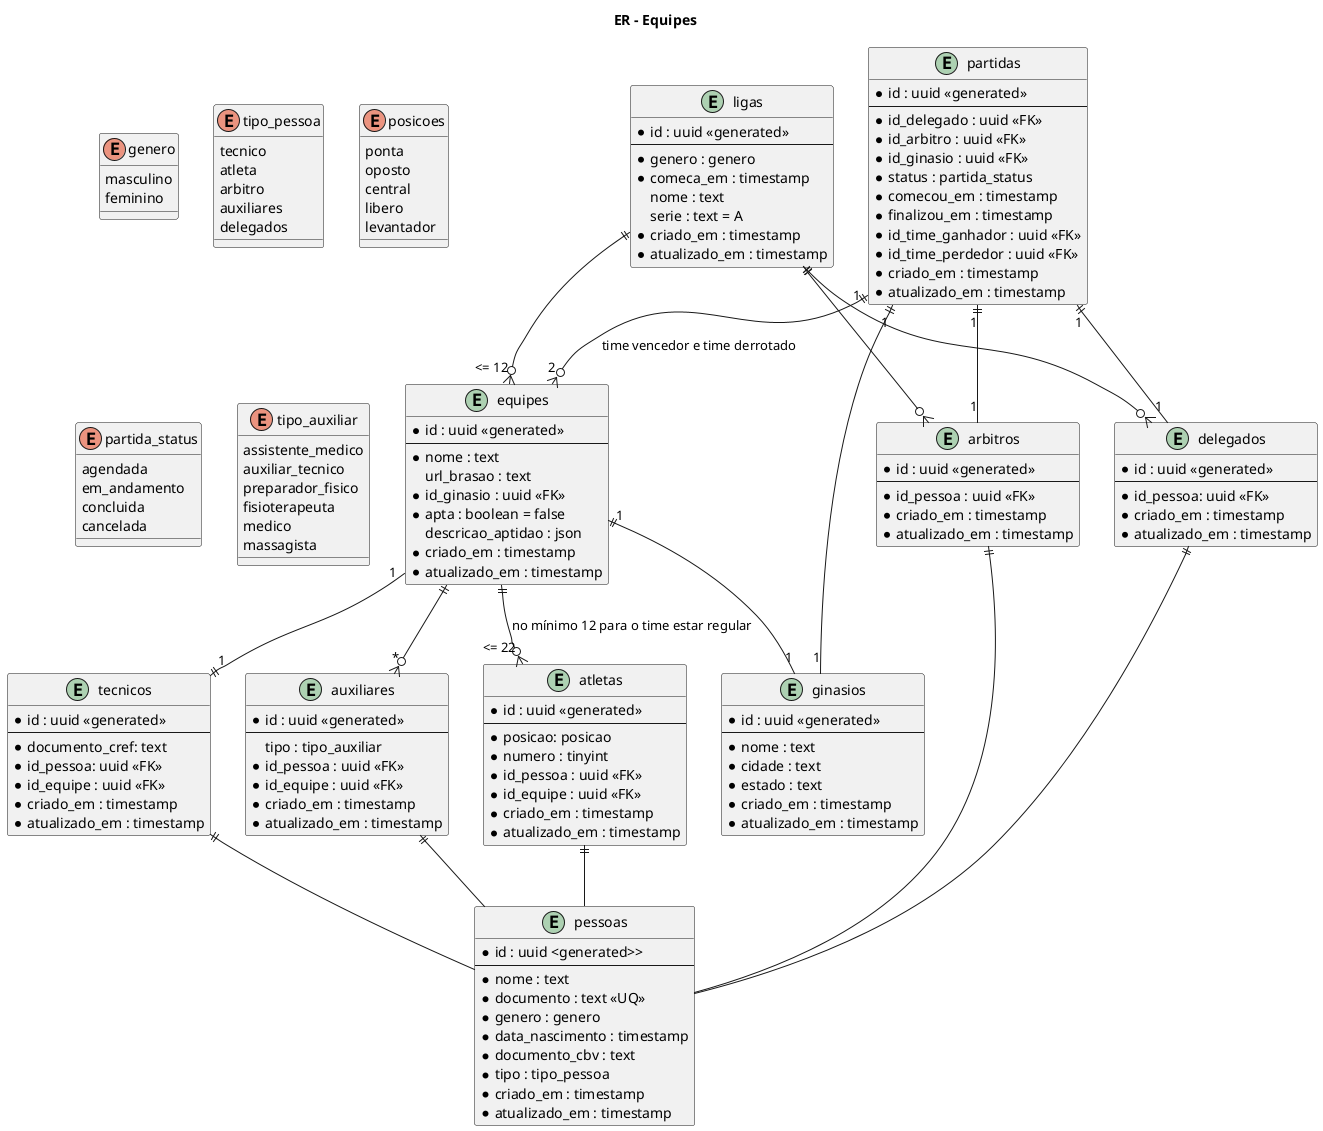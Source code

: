 @startuml er
title ER - Equipes

enum genero{
	masculino
	feminino
}

entity ligas {
	* id : uuid <<generated>>
	--
	* genero : genero
	* comeca_em : timestamp
	nome : text
	serie : text = A
	* criado_em : timestamp
	* atualizado_em : timestamp
}

entity equipes {
	* id : uuid <<generated>>
	--
	* nome : text
	url_brasao : text
	* id_ginasio : uuid <<FK>>  
	* apta : boolean = false
	descricao_aptidao : json
	'min 12 per tournament'
	'max 22 per tounament'
	* criado_em : timestamp
	* atualizado_em : timestamp
}

entity ginasios {
	* id : uuid <<generated>>
	--
	* nome : text
	* cidade : text
	* estado : text
	* criado_em : timestamp
	* atualizado_em : timestamp
}

enum tipo_pessoa {
	tecnico 
	atleta
	arbitro
	auxiliares
	delegados
}

entity pessoas {
	* id : uuid <generated>>
	--
	* nome : text
	* documento : text <<UQ>>
	* genero : genero
	* data_nascimento : timestamp
	* documento_cbv : text
	* tipo : tipo_pessoa
	* criado_em : timestamp
	* atualizado_em : timestamp
}

enum posicoes {
	ponta
	oposto
	central
	libero
	levantador
}

enum partida_status {
	agendada
	em_andamento
	concluida
	cancelada
}

entity atletas{
	* id : uuid <<generated>>
	--
	* posicao: posicao
	* numero : tinyint
	* id_pessoa : uuid <<FK>>
	* id_equipe : uuid <<FK>>
	* criado_em : timestamp
	* atualizado_em : timestamp
}

entity tecnicos{
	* id : uuid <<generated>>
	--
	* documento_cref: text
	* id_pessoa: uuid <<FK>>
	* id_equipe : uuid <<FK>>
	* criado_em : timestamp
	* atualizado_em : timestamp
}

entity arbitros {
	* id : uuid <<generated>>
	--
	* id_pessoa : uuid <<FK>>
	* criado_em : timestamp
	* atualizado_em : timestamp
}

enum tipo_auxiliar {
	assistente_medico
	auxiliar_tecnico
	preparador_fisico
	fisioterapeuta
	medico
	massagista
}

entity auxiliares {
	* id : uuid <<generated>>
	--
	tipo : tipo_auxiliar
	* id_pessoa : uuid <<FK>>
	* id_equipe : uuid <<FK>>
	* criado_em : timestamp
	* atualizado_em : timestamp
}

entity delegados {
	* id : uuid <<generated>>
	--
	* id_pessoa: uuid <<FK>>
	* criado_em : timestamp
	* atualizado_em : timestamp
}

entity partidas {
	* id : uuid <<generated>>
	--
	* id_delegado : uuid <<FK>>
	* id_arbitro : uuid <<FK>>
	* id_ginasio : uuid <<FK>>
	* status : partida_status
	* comecou_em : timestamp
	* finalizou_em : timestamp
	* id_time_ganhador : uuid <<FK>>
	* id_time_perdedor : uuid <<FK>>
	* criado_em : timestamp
	* atualizado_em : timestamp
}

ligas ||--o{ "<= 12" equipes
ligas ||--o{ arbitros
ligas ||--o{ delegados
equipes ||--o{ "<= 22" atletas : no mínimo 12 para o time estar regular
equipes "1" --|| "1" tecnicos
equipes ||--o{ "*" auxiliares
equipes "1" ||-- "1" ginasios
partidas "1" ||-- "1" arbitros
partidas "1" ||-- "1" delegados
partidas "1" ||-- "1" ginasios
partidas "1" ||--o{ "2" equipes : time vencedor e time derrotado

atletas ||-- pessoas
tecnicos ||-- pessoas
auxiliares ||-- pessoas
arbitros ||-- pessoas
delegados ||-- pessoas

@enduml